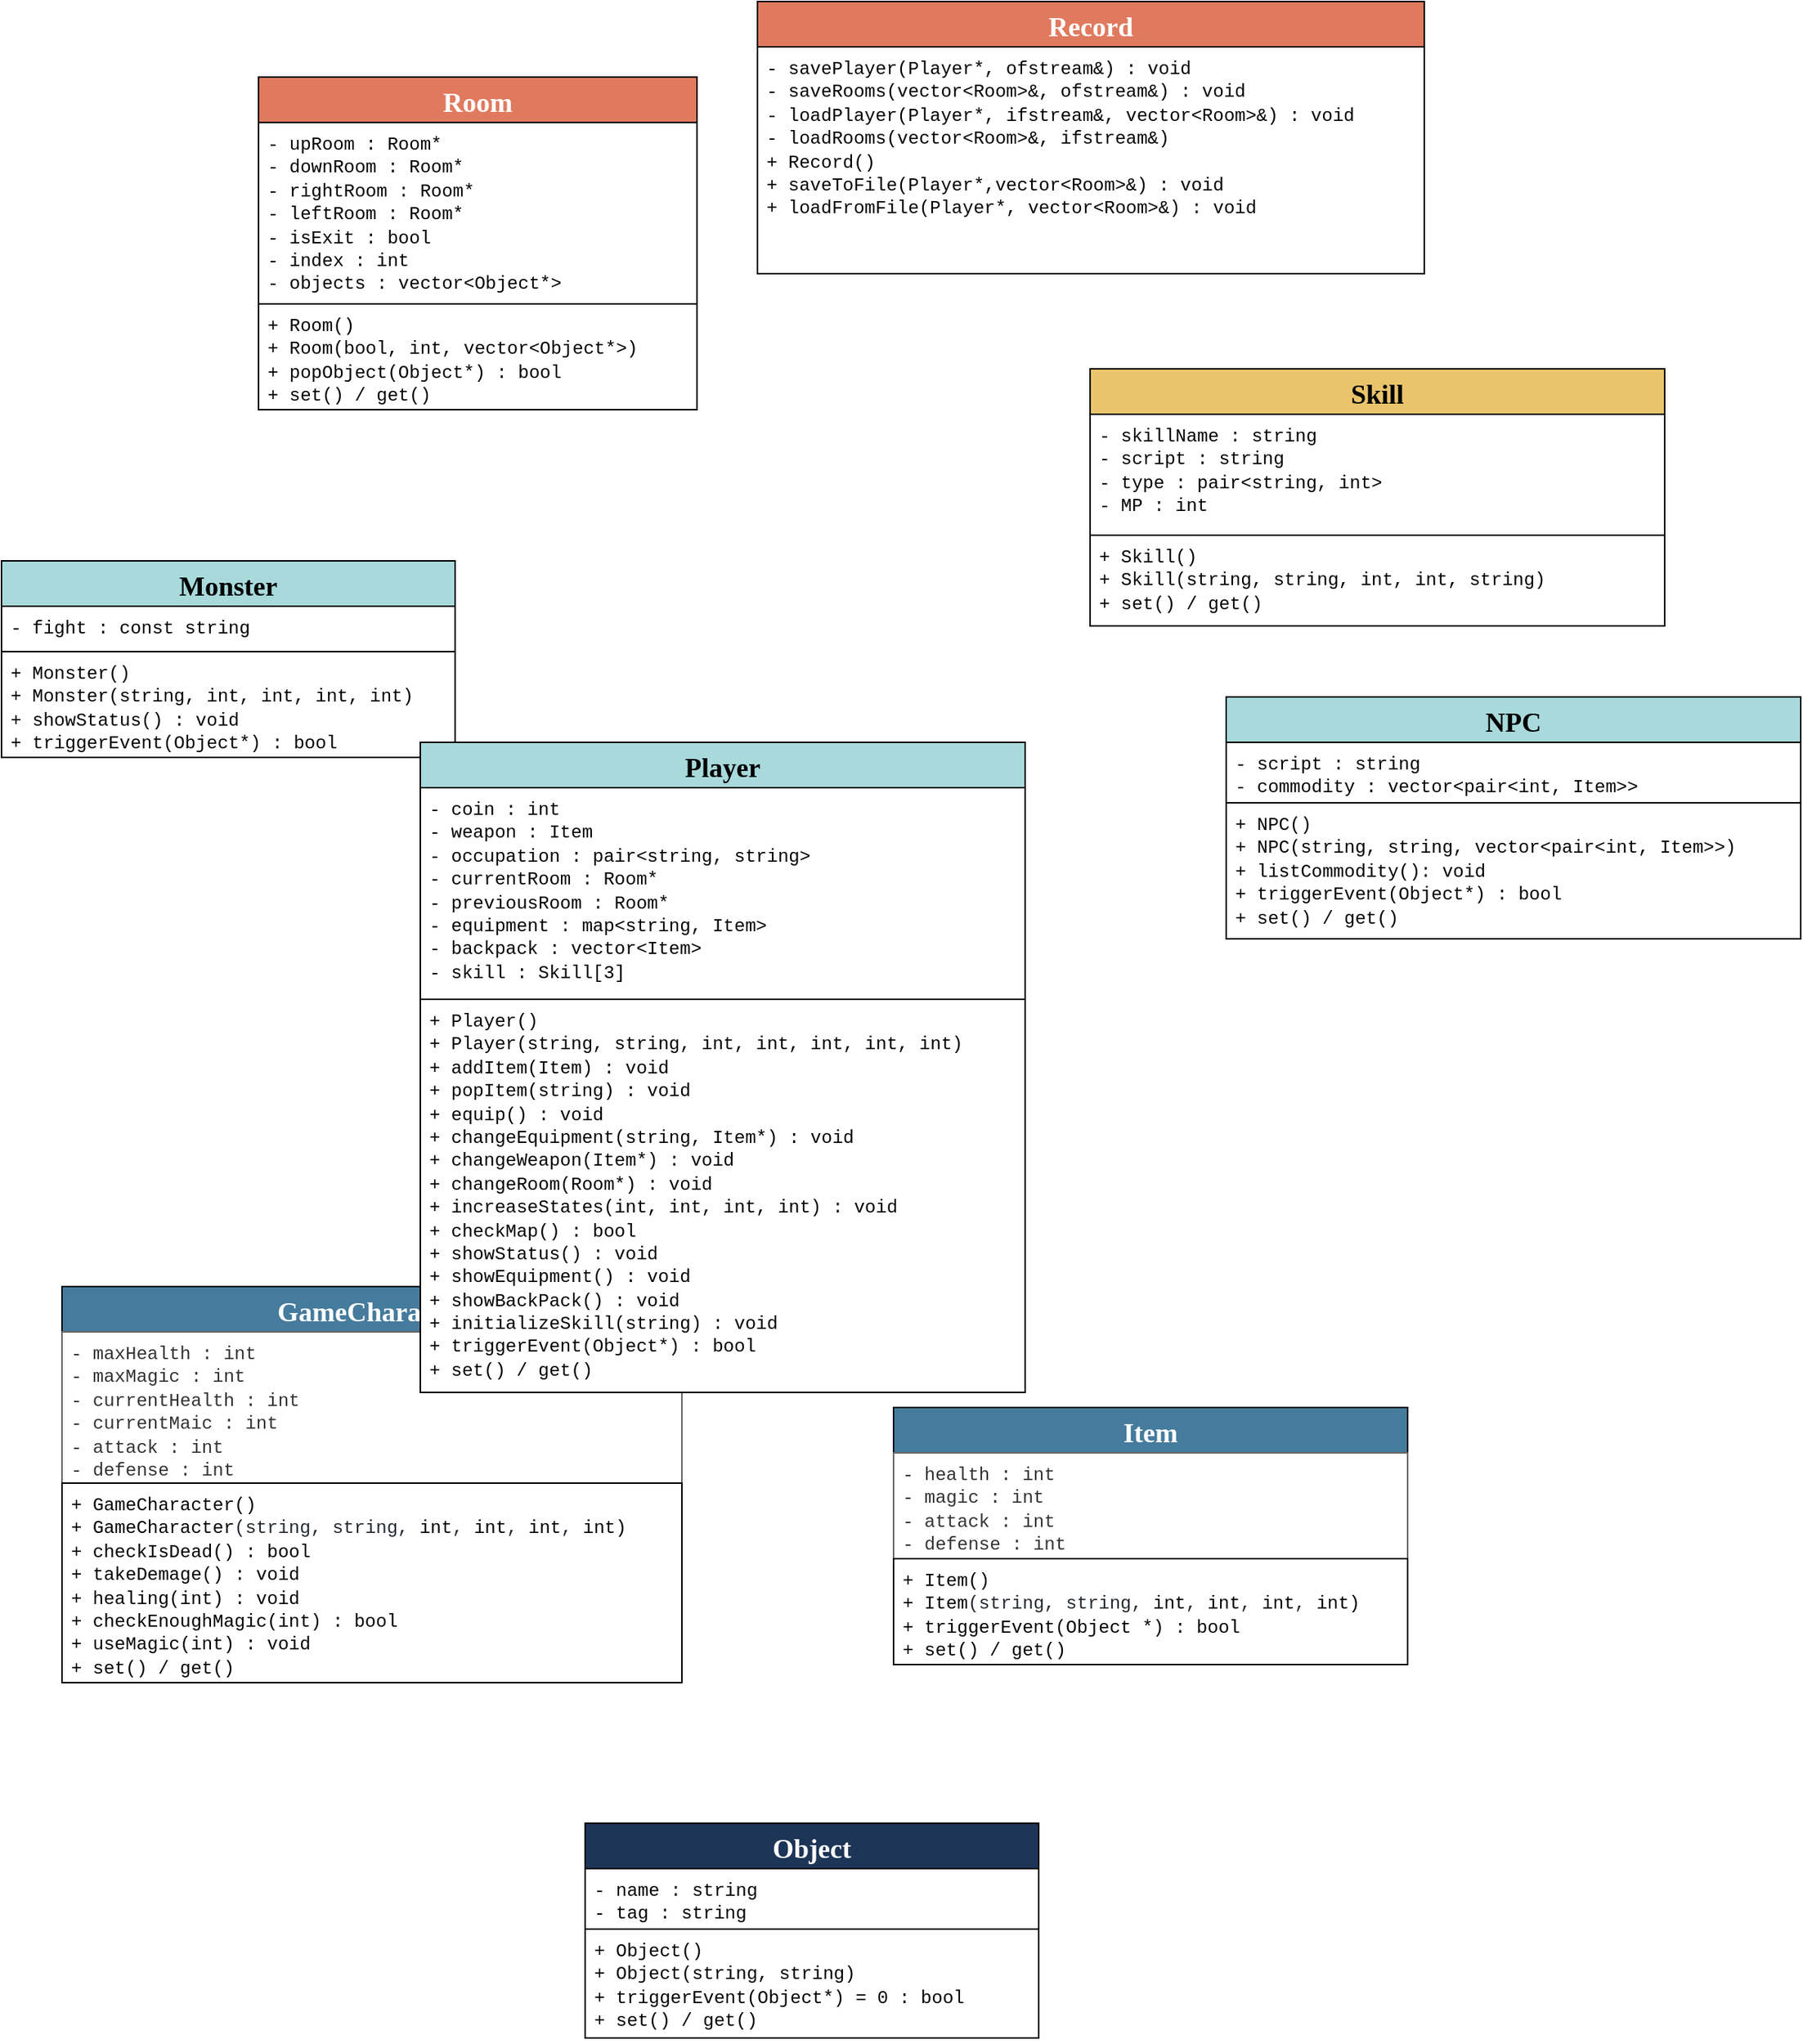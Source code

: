 <mxfile version="21.1.5" type="github">
  <diagram id="C5RBs43oDa-KdzZeNtuy" name="Page-1">
    <mxGraphModel dx="1394" dy="1540" grid="1" gridSize="10" guides="1" tooltips="1" connect="1" arrows="1" fold="1" page="1" pageScale="1" pageWidth="291" pageHeight="413" math="0" shadow="0">
      <root>
        <mxCell id="WIyWlLk6GJQsqaUBKTNV-0" />
        <mxCell id="WIyWlLk6GJQsqaUBKTNV-1" parent="WIyWlLk6GJQsqaUBKTNV-0" />
        <mxCell id="7PXt4ewjVh-M18if0si5-0" value="&lt;font color=&quot;#ffffff&quot; style=&quot;font-size: 18px;&quot;&gt;Object&lt;/font&gt;" style="swimlane;fontStyle=1;align=center;verticalAlign=top;childLayout=stackLayout;horizontal=1;startSize=30;horizontalStack=0;resizeParent=1;resizeParentMax=0;resizeLast=0;collapsible=1;marginBottom=0;whiteSpace=wrap;html=1;fontFamily=Times New Roman;fillColor=#1d3557;" parent="WIyWlLk6GJQsqaUBKTNV-1" vertex="1">
          <mxGeometry x="146" y="1375" width="300" height="142" as="geometry" />
        </mxCell>
        <mxCell id="7PXt4ewjVh-M18if0si5-1" value="&lt;font face=&quot;ui-monospace, SFMono-Regular, SF Mono, Menlo, Consolas, Liberation Mono, monospace&quot;&gt;- name : string&lt;br&gt;- tag : string&lt;/font&gt;" style="text;strokeColor=default;fillColor=default;align=left;verticalAlign=top;spacingLeft=4;spacingRight=4;overflow=hidden;rotatable=0;points=[[0,0.5],[1,0.5]];portConstraint=eastwest;whiteSpace=wrap;html=1;" parent="7PXt4ewjVh-M18if0si5-0" vertex="1">
          <mxGeometry y="30" width="300" height="40" as="geometry" />
        </mxCell>
        <mxCell id="7PXt4ewjVh-M18if0si5-2" value="" style="line;strokeWidth=1;fillColor=none;align=left;verticalAlign=middle;spacingTop=-1;spacingLeft=3;spacingRight=3;rotatable=0;labelPosition=right;points=[];portConstraint=eastwest;strokeColor=inherit;" parent="7PXt4ewjVh-M18if0si5-0" vertex="1">
          <mxGeometry y="70" width="300" as="geometry" />
        </mxCell>
        <mxCell id="7PXt4ewjVh-M18if0si5-3" value="&lt;font face=&quot;ui-monospace, SFMono-Regular, SF Mono, Menlo, Consolas, Liberation Mono, monospace&quot;&gt;+ Object()&lt;br&gt;+ Object(string, string)&lt;br&gt;+ triggerEvent(Object*) = 0 : bool&lt;br&gt;+ set() / get()&lt;/font&gt;" style="text;strokeColor=default;fillColor=default;align=left;verticalAlign=top;spacingLeft=4;spacingRight=4;overflow=hidden;rotatable=0;points=[[0,0.5],[1,0.5]];portConstraint=eastwest;whiteSpace=wrap;html=1;" parent="7PXt4ewjVh-M18if0si5-0" vertex="1">
          <mxGeometry y="70" width="300" height="72" as="geometry" />
        </mxCell>
        <mxCell id="7PXt4ewjVh-M18if0si5-8" value="&lt;font color=&quot;#ffffff&quot; style=&quot;font-size: 18px;&quot;&gt;GameCharacter&lt;/font&gt;" style="swimlane;fontStyle=1;align=center;verticalAlign=top;childLayout=stackLayout;horizontal=1;startSize=30;horizontalStack=0;resizeParent=1;resizeParentMax=0;resizeLast=0;collapsible=1;marginBottom=0;whiteSpace=wrap;html=1;fontFamily=Times New Roman;fillColor=#457b9d;" parent="WIyWlLk6GJQsqaUBKTNV-1" vertex="1">
          <mxGeometry x="-200" y="1020" width="410" height="262" as="geometry" />
        </mxCell>
        <mxCell id="7PXt4ewjVh-M18if0si5-9" value="&lt;font face=&quot;ui-monospace, SFMono-Regular, SF Mono, Menlo, Consolas, Liberation Mono, monospace&quot;&gt;- maxHealth : int&lt;br&gt;- maxMagic : int&lt;br style=&quot;border-color: var(--border-color);&quot;&gt;-&amp;nbsp;currentHealth : int&lt;br&gt;- currentMaic : int&lt;br style=&quot;border-color: var(--border-color);&quot;&gt;- attack : int&lt;br&gt;- defense : int&lt;/font&gt;" style="text;align=left;verticalAlign=top;spacingLeft=4;spacingRight=4;overflow=hidden;rotatable=0;points=[[0,0.5],[1,0.5]];portConstraint=eastwest;whiteSpace=wrap;html=1;labelBackgroundColor=none;fillColor=#FFFFFF;fontColor=#333333;strokeColor=#666666;" parent="7PXt4ewjVh-M18if0si5-8" vertex="1">
          <mxGeometry y="30" width="410" height="100" as="geometry" />
        </mxCell>
        <mxCell id="7PXt4ewjVh-M18if0si5-10" value="" style="line;strokeWidth=1;fillColor=none;align=left;verticalAlign=middle;spacingTop=-1;spacingLeft=3;spacingRight=3;rotatable=0;labelPosition=right;points=[];portConstraint=eastwest;strokeColor=inherit;" parent="7PXt4ewjVh-M18if0si5-8" vertex="1">
          <mxGeometry y="130" width="410" as="geometry" />
        </mxCell>
        <mxCell id="7PXt4ewjVh-M18if0si5-11" value="&lt;font face=&quot;ui-monospace, SFMono-Regular, SF Mono, Menlo, Consolas, Liberation Mono, monospace&quot;&gt;+&amp;nbsp;GameCharacter()&lt;br&gt;+&amp;nbsp;GameCharacter&lt;span style=&quot;color: rgb(36, 41, 47);&quot;&gt;(&lt;/span&gt;&lt;span style=&quot;color: rgb(36, 41, 47);&quot;&gt;st&lt;/span&gt;&lt;span style=&quot;color: rgb(36, 41, 47);&quot;&gt;r&lt;/span&gt;&lt;span style=&quot;color: rgb(36, 41, 47);&quot;&gt;in&lt;/span&gt;&lt;span style=&quot;color: rgb(36, 41, 47);&quot;&gt;g, string, &lt;/span&gt;&lt;span style=&quot;box-sizing: border-box; color: var(--color-prettylights-syntax-keyword);&quot; class=&quot;pl-k&quot;&gt;int&lt;/span&gt;&lt;span style=&quot;color: rgb(36, 41, 47);&quot;&gt;, &lt;/span&gt;&lt;span style=&quot;box-sizing: border-box; color: var(--color-prettylights-syntax-keyword);&quot; class=&quot;pl-k&quot;&gt;int&lt;/span&gt;&lt;span style=&quot;color: rgb(36, 41, 47);&quot;&gt;, &lt;/span&gt;&lt;span style=&quot;box-sizing: border-box; color: var(--color-prettylights-syntax-keyword);&quot; class=&quot;pl-k&quot;&gt;int&lt;/span&gt;&lt;span style=&quot;color: rgb(36, 41, 47);&quot;&gt;, &lt;/span&gt;&lt;span style=&quot;box-sizing: border-box; color: var(--color-prettylights-syntax-keyword);&quot; class=&quot;pl-k&quot;&gt;int)&lt;br&gt;&lt;/span&gt;+ checkIsDead() : bool&lt;br&gt;+ takeDemage() : void&lt;br&gt;+ healing(int) : void&lt;br&gt;+ checkEnoughMagic(int) : bool&lt;br&gt;+ useMagic(int) : void&lt;br&gt;+ set() / get()&lt;br&gt;&lt;/font&gt;" style="text;strokeColor=default;fillColor=#FFFFFF;align=left;verticalAlign=top;spacingLeft=4;spacingRight=4;overflow=hidden;rotatable=0;points=[[0,0.5],[1,0.5]];portConstraint=eastwest;whiteSpace=wrap;html=1;" parent="7PXt4ewjVh-M18if0si5-8" vertex="1">
          <mxGeometry y="130" width="410" height="132" as="geometry" />
        </mxCell>
        <mxCell id="7PXt4ewjVh-M18if0si5-15" value="&lt;font color=&quot;#ffffff&quot; style=&quot;font-size: 18px;&quot;&gt;Item&lt;/font&gt;" style="swimlane;fontStyle=1;align=center;verticalAlign=top;childLayout=stackLayout;horizontal=1;startSize=30;horizontalStack=0;resizeParent=1;resizeParentMax=0;resizeLast=0;collapsible=1;marginBottom=0;whiteSpace=wrap;html=1;fontFamily=Times New Roman;fillColor=#457b9d;" parent="WIyWlLk6GJQsqaUBKTNV-1" vertex="1">
          <mxGeometry x="350" y="1100" width="340" height="170" as="geometry" />
        </mxCell>
        <mxCell id="7PXt4ewjVh-M18if0si5-16" value="&lt;font face=&quot;ui-monospace, SFMono-Regular, SF Mono, Menlo, Consolas, Liberation Mono, monospace&quot;&gt;- health : int&lt;br&gt;- magic : int&lt;br style=&quot;border-color: var(--border-color);&quot;&gt;- attack : int&lt;br&gt;- defense : int&lt;/font&gt;" style="text;align=left;verticalAlign=top;spacingLeft=4;spacingRight=4;overflow=hidden;rotatable=0;points=[[0,0.5],[1,0.5]];portConstraint=eastwest;whiteSpace=wrap;html=1;labelBackgroundColor=none;fillColor=#FFFFFF;fontColor=#333333;strokeColor=#666666;" parent="7PXt4ewjVh-M18if0si5-15" vertex="1">
          <mxGeometry y="30" width="340" height="70" as="geometry" />
        </mxCell>
        <mxCell id="7PXt4ewjVh-M18if0si5-17" value="" style="line;strokeWidth=1;fillColor=none;align=left;verticalAlign=middle;spacingTop=-1;spacingLeft=3;spacingRight=3;rotatable=0;labelPosition=right;points=[];portConstraint=eastwest;strokeColor=inherit;" parent="7PXt4ewjVh-M18if0si5-15" vertex="1">
          <mxGeometry y="100" width="340" as="geometry" />
        </mxCell>
        <mxCell id="7PXt4ewjVh-M18if0si5-19" value="&lt;font face=&quot;ui-monospace, SFMono-Regular, SF Mono, Menlo, Consolas, Liberation Mono, monospace&quot;&gt;+&amp;nbsp;Item()&lt;br&gt;+ Item&lt;span style=&quot;color: rgb(36, 41, 47);&quot;&gt;(&lt;/span&gt;&lt;span style=&quot;color: rgb(36, 41, 47);&quot;&gt;st&lt;/span&gt;&lt;span style=&quot;color: rgb(36, 41, 47);&quot;&gt;r&lt;/span&gt;&lt;span style=&quot;color: rgb(36, 41, 47);&quot;&gt;in&lt;/span&gt;&lt;span style=&quot;color: rgb(36, 41, 47);&quot;&gt;g, string, &lt;/span&gt;&lt;span style=&quot;box-sizing: border-box; color: var(--color-prettylights-syntax-keyword);&quot; class=&quot;pl-k&quot;&gt;int&lt;/span&gt;&lt;span style=&quot;color: rgb(36, 41, 47);&quot;&gt;, &lt;/span&gt;&lt;span style=&quot;box-sizing: border-box; color: var(--color-prettylights-syntax-keyword);&quot; class=&quot;pl-k&quot;&gt;int&lt;/span&gt;&lt;span style=&quot;color: rgb(36, 41, 47);&quot;&gt;, &lt;/span&gt;&lt;span style=&quot;box-sizing: border-box; color: var(--color-prettylights-syntax-keyword);&quot; class=&quot;pl-k&quot;&gt;int&lt;/span&gt;&lt;span style=&quot;color: rgb(36, 41, 47);&quot;&gt;, &lt;/span&gt;&lt;span style=&quot;box-sizing: border-box; color: var(--color-prettylights-syntax-keyword);&quot; class=&quot;pl-k&quot;&gt;int)&lt;br&gt;&lt;/span&gt;+ triggerEvent(Object *) : bool&lt;br&gt;+ set() / get()&lt;br&gt;&lt;/font&gt;" style="text;strokeColor=default;fillColor=#FFFFFF;align=left;verticalAlign=top;spacingLeft=4;spacingRight=4;overflow=hidden;rotatable=0;points=[[0,0.5],[1,0.5]];portConstraint=eastwest;whiteSpace=wrap;html=1;" parent="7PXt4ewjVh-M18if0si5-15" vertex="1">
          <mxGeometry y="100" width="340" height="70" as="geometry" />
        </mxCell>
        <mxCell id="Vwd1Xb-6WN1uiR1_P4_m-0" value="&lt;span style=&quot;font-size: 18px;&quot;&gt;Monster&lt;/span&gt;" style="swimlane;fontStyle=1;align=center;verticalAlign=top;childLayout=stackLayout;horizontal=1;startSize=30;horizontalStack=0;resizeParent=1;resizeParentMax=0;resizeLast=0;collapsible=1;marginBottom=0;whiteSpace=wrap;html=1;fontFamily=Times New Roman;fillColor=#a8dadc;gradientColor=none;" vertex="1" parent="WIyWlLk6GJQsqaUBKTNV-1">
          <mxGeometry x="-240" y="540" width="300" height="130" as="geometry" />
        </mxCell>
        <mxCell id="Vwd1Xb-6WN1uiR1_P4_m-1" value="&lt;font face=&quot;ui-monospace, SFMono-Regular, SF Mono, Menlo, Consolas, Liberation Mono, monospace&quot;&gt;- fight : const string&lt;br&gt;&lt;/font&gt;" style="text;strokeColor=default;fillColor=default;align=left;verticalAlign=top;spacingLeft=4;spacingRight=4;overflow=hidden;rotatable=0;points=[[0,0.5],[1,0.5]];portConstraint=eastwest;whiteSpace=wrap;html=1;" vertex="1" parent="Vwd1Xb-6WN1uiR1_P4_m-0">
          <mxGeometry y="30" width="300" height="30" as="geometry" />
        </mxCell>
        <mxCell id="Vwd1Xb-6WN1uiR1_P4_m-2" value="" style="line;strokeWidth=1;fillColor=none;align=left;verticalAlign=middle;spacingTop=-1;spacingLeft=3;spacingRight=3;rotatable=0;labelPosition=right;points=[];portConstraint=eastwest;strokeColor=inherit;" vertex="1" parent="Vwd1Xb-6WN1uiR1_P4_m-0">
          <mxGeometry y="60" width="300" as="geometry" />
        </mxCell>
        <mxCell id="Vwd1Xb-6WN1uiR1_P4_m-3" value="&lt;font face=&quot;ui-monospace, SFMono-Regular, SF Mono, Menlo, Consolas, Liberation Mono, monospace&quot;&gt;+ Monster()&lt;br&gt;+ Monster(string, int, int, int, int)&lt;br&gt;+ showStatus() : void&lt;br&gt;+ triggerEvent(Object*) : bool&lt;br&gt;&lt;/font&gt;" style="text;strokeColor=default;fillColor=default;align=left;verticalAlign=top;spacingLeft=4;spacingRight=4;overflow=hidden;rotatable=0;points=[[0,0.5],[1,0.5]];portConstraint=eastwest;whiteSpace=wrap;html=1;" vertex="1" parent="Vwd1Xb-6WN1uiR1_P4_m-0">
          <mxGeometry y="60" width="300" height="70" as="geometry" />
        </mxCell>
        <mxCell id="Vwd1Xb-6WN1uiR1_P4_m-4" value="&lt;span style=&quot;font-size: 18px;&quot;&gt;Player&lt;/span&gt;" style="swimlane;fontStyle=1;align=center;verticalAlign=top;childLayout=stackLayout;horizontal=1;startSize=30;horizontalStack=0;resizeParent=1;resizeParentMax=0;resizeLast=0;collapsible=1;marginBottom=0;whiteSpace=wrap;html=1;fontFamily=Times New Roman;fillColor=#a8dadc;gradientColor=none;" vertex="1" parent="WIyWlLk6GJQsqaUBKTNV-1">
          <mxGeometry x="37" y="660" width="400" height="430" as="geometry" />
        </mxCell>
        <mxCell id="Vwd1Xb-6WN1uiR1_P4_m-5" value="&lt;font face=&quot;ui-monospace, SFMono-Regular, SF Mono, Menlo, Consolas, Liberation Mono, monospace&quot;&gt;- coin : int&lt;br&gt;- weapon : Item&lt;br&gt;- occupation : pair&amp;lt;string, string&amp;gt;&lt;br&gt;- currentRoom : Room*&lt;br&gt;- previousRoom : Room*&lt;br&gt;- equipment : map&amp;lt;string, Item&amp;gt;&lt;br&gt;- backpack : vector&amp;lt;Item&amp;gt;&lt;br&gt;- skill : Skill[3]&lt;br&gt;&lt;/font&gt;" style="text;strokeColor=default;fillColor=default;align=left;verticalAlign=top;spacingLeft=4;spacingRight=4;overflow=hidden;rotatable=0;points=[[0,0.5],[1,0.5]];portConstraint=eastwest;whiteSpace=wrap;html=1;" vertex="1" parent="Vwd1Xb-6WN1uiR1_P4_m-4">
          <mxGeometry y="30" width="400" height="140" as="geometry" />
        </mxCell>
        <mxCell id="Vwd1Xb-6WN1uiR1_P4_m-6" value="" style="line;strokeWidth=1;fillColor=none;align=left;verticalAlign=middle;spacingTop=-1;spacingLeft=3;spacingRight=3;rotatable=0;labelPosition=right;points=[];portConstraint=eastwest;strokeColor=inherit;" vertex="1" parent="Vwd1Xb-6WN1uiR1_P4_m-4">
          <mxGeometry y="170" width="400" as="geometry" />
        </mxCell>
        <mxCell id="Vwd1Xb-6WN1uiR1_P4_m-7" value="&lt;font face=&quot;ui-monospace, SFMono-Regular, SF Mono, Menlo, Consolas, Liberation Mono, monospace&quot;&gt;+ Player()&lt;br&gt;+ Player(string, string, int, int, int, int, int)&lt;br&gt;+ addItem(Item) : void&lt;br&gt;+ popItem(string) : void&lt;br&gt;+ equip() : void&lt;br&gt;+ changeEquipment(string, Item*) : void&lt;br&gt;+ changeWeapon(Item*) : void&lt;br&gt;+ changeRoom(Room*) : void&lt;br&gt;+ increaseStates(int, int, int, int) : void&lt;br&gt;+ checkMap() : bool&lt;br&gt;+ showStatus() : void&lt;br&gt;+ showEquipment() : void&lt;br&gt;+ showBackPack() : void&lt;br&gt;+ initializeSkill(string) : void&lt;br&gt;+ triggerEvent(Object*) : bool&lt;br&gt;+ set() / get()&lt;br&gt;&lt;/font&gt;" style="text;strokeColor=default;fillColor=default;align=left;verticalAlign=top;spacingLeft=4;spacingRight=4;overflow=hidden;rotatable=0;points=[[0,0.5],[1,0.5]];portConstraint=eastwest;whiteSpace=wrap;html=1;" vertex="1" parent="Vwd1Xb-6WN1uiR1_P4_m-4">
          <mxGeometry y="170" width="400" height="260" as="geometry" />
        </mxCell>
        <mxCell id="Vwd1Xb-6WN1uiR1_P4_m-8" value="&lt;span style=&quot;font-size: 18px;&quot;&gt;NPC&lt;/span&gt;" style="swimlane;fontStyle=1;align=center;verticalAlign=top;childLayout=stackLayout;horizontal=1;startSize=30;horizontalStack=0;resizeParent=1;resizeParentMax=0;resizeLast=0;collapsible=1;marginBottom=0;whiteSpace=wrap;html=1;fontFamily=Times New Roman;fillColor=#a8dadc;gradientColor=none;" vertex="1" parent="WIyWlLk6GJQsqaUBKTNV-1">
          <mxGeometry x="570" y="630" width="380" height="160" as="geometry" />
        </mxCell>
        <mxCell id="Vwd1Xb-6WN1uiR1_P4_m-9" value="&lt;font face=&quot;ui-monospace, SFMono-Regular, SF Mono, Menlo, Consolas, Liberation Mono, monospace&quot;&gt;- script : string&lt;br&gt;- commodity : vector&amp;lt;pair&amp;lt;int, Item&amp;gt;&amp;gt;&lt;/font&gt;" style="text;strokeColor=default;fillColor=default;align=left;verticalAlign=top;spacingLeft=4;spacingRight=4;overflow=hidden;rotatable=0;points=[[0,0.5],[1,0.5]];portConstraint=eastwest;whiteSpace=wrap;html=1;" vertex="1" parent="Vwd1Xb-6WN1uiR1_P4_m-8">
          <mxGeometry y="30" width="380" height="40" as="geometry" />
        </mxCell>
        <mxCell id="Vwd1Xb-6WN1uiR1_P4_m-10" value="" style="line;strokeWidth=1;fillColor=none;align=left;verticalAlign=middle;spacingTop=-1;spacingLeft=3;spacingRight=3;rotatable=0;labelPosition=right;points=[];portConstraint=eastwest;strokeColor=inherit;" vertex="1" parent="Vwd1Xb-6WN1uiR1_P4_m-8">
          <mxGeometry y="70" width="380" as="geometry" />
        </mxCell>
        <mxCell id="Vwd1Xb-6WN1uiR1_P4_m-11" value="&lt;font face=&quot;ui-monospace, SFMono-Regular, SF Mono, Menlo, Consolas, Liberation Mono, monospace&quot;&gt;+ NPC()&lt;br&gt;+ NPC(string, string, vector&amp;lt;pair&amp;lt;int, Item&amp;gt;&amp;gt;)&lt;br&gt;+ listCommodity(): void&lt;br&gt;+ triggerEvent(Object*) : bool&lt;br&gt;+ set() / get()&lt;/font&gt;" style="text;strokeColor=default;fillColor=default;align=left;verticalAlign=top;spacingLeft=4;spacingRight=4;overflow=hidden;rotatable=0;points=[[0,0.5],[1,0.5]];portConstraint=eastwest;whiteSpace=wrap;html=1;" vertex="1" parent="Vwd1Xb-6WN1uiR1_P4_m-8">
          <mxGeometry y="70" width="380" height="90" as="geometry" />
        </mxCell>
        <mxCell id="Vwd1Xb-6WN1uiR1_P4_m-13" value="&lt;span style=&quot;font-size: 18px;&quot;&gt;Skill&lt;/span&gt;" style="swimlane;fontStyle=1;align=center;verticalAlign=top;childLayout=stackLayout;horizontal=1;startSize=30;horizontalStack=0;resizeParent=1;resizeParentMax=0;resizeLast=0;collapsible=1;marginBottom=0;whiteSpace=wrap;html=1;fontFamily=Times New Roman;fillColor=#e9c46a;gradientColor=none;" vertex="1" parent="WIyWlLk6GJQsqaUBKTNV-1">
          <mxGeometry x="480" y="413" width="380" height="170" as="geometry" />
        </mxCell>
        <mxCell id="Vwd1Xb-6WN1uiR1_P4_m-14" value="&lt;font face=&quot;ui-monospace, SFMono-Regular, SF Mono, Menlo, Consolas, Liberation Mono, monospace&quot;&gt;- skillName : string&lt;br&gt;&lt;/font&gt;&lt;font face=&quot;ui-monospace, SFMono-Regular, SF Mono, Menlo, Consolas, Liberation Mono, monospace&quot;&gt;- script : string&lt;br&gt;- type : pair&amp;lt;string, int&amp;gt;&lt;br&gt;- MP : int&lt;br&gt;&lt;/font&gt;" style="text;strokeColor=default;fillColor=default;align=left;verticalAlign=top;spacingLeft=4;spacingRight=4;overflow=hidden;rotatable=0;points=[[0,0.5],[1,0.5]];portConstraint=eastwest;whiteSpace=wrap;html=1;" vertex="1" parent="Vwd1Xb-6WN1uiR1_P4_m-13">
          <mxGeometry y="30" width="380" height="80" as="geometry" />
        </mxCell>
        <mxCell id="Vwd1Xb-6WN1uiR1_P4_m-15" value="" style="line;strokeWidth=1;fillColor=none;align=left;verticalAlign=middle;spacingTop=-1;spacingLeft=3;spacingRight=3;rotatable=0;labelPosition=right;points=[];portConstraint=eastwest;strokeColor=inherit;" vertex="1" parent="Vwd1Xb-6WN1uiR1_P4_m-13">
          <mxGeometry y="110" width="380" as="geometry" />
        </mxCell>
        <mxCell id="Vwd1Xb-6WN1uiR1_P4_m-16" value="&lt;font face=&quot;ui-monospace, SFMono-Regular, SF Mono, Menlo, Consolas, Liberation Mono, monospace&quot;&gt;+ Skill()&lt;br&gt;+ Skill(string, string, int, int, string)&lt;br&gt;+ set() / get()&lt;br&gt;&lt;/font&gt;" style="text;strokeColor=default;fillColor=default;align=left;verticalAlign=top;spacingLeft=4;spacingRight=4;overflow=hidden;rotatable=0;points=[[0,0.5],[1,0.5]];portConstraint=eastwest;whiteSpace=wrap;html=1;" vertex="1" parent="Vwd1Xb-6WN1uiR1_P4_m-13">
          <mxGeometry y="110" width="380" height="60" as="geometry" />
        </mxCell>
        <mxCell id="Vwd1Xb-6WN1uiR1_P4_m-17" value="&lt;span style=&quot;font-size: 18px;&quot;&gt;&lt;font color=&quot;#ffffff&quot;&gt;Room&lt;/font&gt;&lt;/span&gt;" style="swimlane;fontStyle=1;align=center;verticalAlign=top;childLayout=stackLayout;horizontal=1;startSize=30;horizontalStack=0;resizeParent=1;resizeParentMax=0;resizeLast=0;collapsible=1;marginBottom=0;whiteSpace=wrap;html=1;fontFamily=Times New Roman;fillColor=#e07a5f;gradientColor=none;" vertex="1" parent="WIyWlLk6GJQsqaUBKTNV-1">
          <mxGeometry x="-70" y="220" width="290" height="220" as="geometry" />
        </mxCell>
        <mxCell id="Vwd1Xb-6WN1uiR1_P4_m-19" value="" style="line;strokeWidth=1;fillColor=none;align=left;verticalAlign=middle;spacingTop=-1;spacingLeft=3;spacingRight=3;rotatable=0;labelPosition=right;points=[];portConstraint=eastwest;strokeColor=inherit;" vertex="1" parent="Vwd1Xb-6WN1uiR1_P4_m-17">
          <mxGeometry y="30" width="290" as="geometry" />
        </mxCell>
        <mxCell id="Vwd1Xb-6WN1uiR1_P4_m-18" value="&lt;font face=&quot;ui-monospace, SFMono-Regular, SF Mono, Menlo, Consolas, Liberation Mono, monospace&quot;&gt;- upRoom : Room*&lt;br&gt;- downRoom : Room*&lt;br&gt;- rightRoom : Room*&lt;br&gt;- leftRoom : Room*&lt;br&gt;- isExit : bool&lt;br&gt;- index : int&lt;br&gt;- objects : vector&amp;lt;Object*&amp;gt;&lt;br&gt;&lt;/font&gt;" style="text;strokeColor=default;fillColor=default;align=left;verticalAlign=top;spacingLeft=4;spacingRight=4;overflow=hidden;rotatable=0;points=[[0,0.5],[1,0.5]];portConstraint=eastwest;whiteSpace=wrap;html=1;" vertex="1" parent="Vwd1Xb-6WN1uiR1_P4_m-17">
          <mxGeometry y="30" width="290" height="120" as="geometry" />
        </mxCell>
        <mxCell id="Vwd1Xb-6WN1uiR1_P4_m-20" value="&lt;font face=&quot;ui-monospace, SFMono-Regular, SF Mono, Menlo, Consolas, Liberation Mono, monospace&quot;&gt;+ Room()&lt;br&gt;+ Room(bool, int, vector&amp;lt;Object*&amp;gt;)&lt;br&gt;+ popObject(Object*) : bool&lt;br&gt;+ set() / get()&lt;br&gt;&lt;/font&gt;" style="text;strokeColor=default;fillColor=default;align=left;verticalAlign=top;spacingLeft=4;spacingRight=4;overflow=hidden;rotatable=0;points=[[0,0.5],[1,0.5]];portConstraint=eastwest;whiteSpace=wrap;html=1;" vertex="1" parent="Vwd1Xb-6WN1uiR1_P4_m-17">
          <mxGeometry y="150" width="290" height="70" as="geometry" />
        </mxCell>
        <mxCell id="Vwd1Xb-6WN1uiR1_P4_m-22" value="&lt;font color=&quot;#ffffff&quot;&gt;&lt;span style=&quot;font-size: 18px;&quot;&gt;Record&lt;/span&gt;&lt;/font&gt;" style="swimlane;fontStyle=1;align=center;verticalAlign=top;childLayout=stackLayout;horizontal=1;startSize=30;horizontalStack=0;resizeParent=1;resizeParentMax=0;resizeLast=0;collapsible=1;marginBottom=0;whiteSpace=wrap;html=1;fontFamily=Times New Roman;fillColor=#e07a5f;gradientColor=none;" vertex="1" parent="WIyWlLk6GJQsqaUBKTNV-1">
          <mxGeometry x="260" y="170" width="441" height="180" as="geometry" />
        </mxCell>
        <mxCell id="Vwd1Xb-6WN1uiR1_P4_m-23" value="" style="line;strokeWidth=1;fillColor=none;align=left;verticalAlign=middle;spacingTop=-1;spacingLeft=3;spacingRight=3;rotatable=0;labelPosition=right;points=[];portConstraint=eastwest;strokeColor=inherit;" vertex="1" parent="Vwd1Xb-6WN1uiR1_P4_m-22">
          <mxGeometry y="30" width="441" as="geometry" />
        </mxCell>
        <mxCell id="Vwd1Xb-6WN1uiR1_P4_m-25" value="&lt;font face=&quot;ui-monospace, SFMono-Regular, SF Mono, Menlo, Consolas, Liberation Mono, monospace&quot;&gt;- savePlayer(Player*, ofstream&amp;amp;) : void&lt;br&gt;&lt;/font&gt;&lt;font face=&quot;ui-monospace, SFMono-Regular, SF Mono, Menlo, Consolas, Liberation Mono, monospace&quot;&gt;- saveRooms(vector&amp;lt;Room&amp;gt;&amp;amp;, ofstream&amp;amp;) : void&lt;br&gt;- loadPlayer(Player*, ifstream&amp;amp;, vector&amp;lt;Room&amp;gt;&amp;amp;) : void&lt;br&gt;- loadRooms(vector&amp;lt;Room&amp;gt;&amp;amp;, ifstream&amp;amp;)&lt;br&gt;+ Record()&lt;br&gt;+ saveToFile(Player*,vector&amp;lt;Room&amp;gt;&amp;amp;) : void&lt;br&gt;+ loadFromFile(Player*, vector&amp;lt;Room&amp;gt;&amp;amp;) : void&lt;br&gt;&lt;/font&gt;" style="text;strokeColor=default;fillColor=default;align=left;verticalAlign=top;spacingLeft=4;spacingRight=4;overflow=hidden;rotatable=0;points=[[0,0.5],[1,0.5]];portConstraint=eastwest;whiteSpace=wrap;html=1;" vertex="1" parent="Vwd1Xb-6WN1uiR1_P4_m-22">
          <mxGeometry y="30" width="441" height="150" as="geometry" />
        </mxCell>
      </root>
    </mxGraphModel>
  </diagram>
</mxfile>
